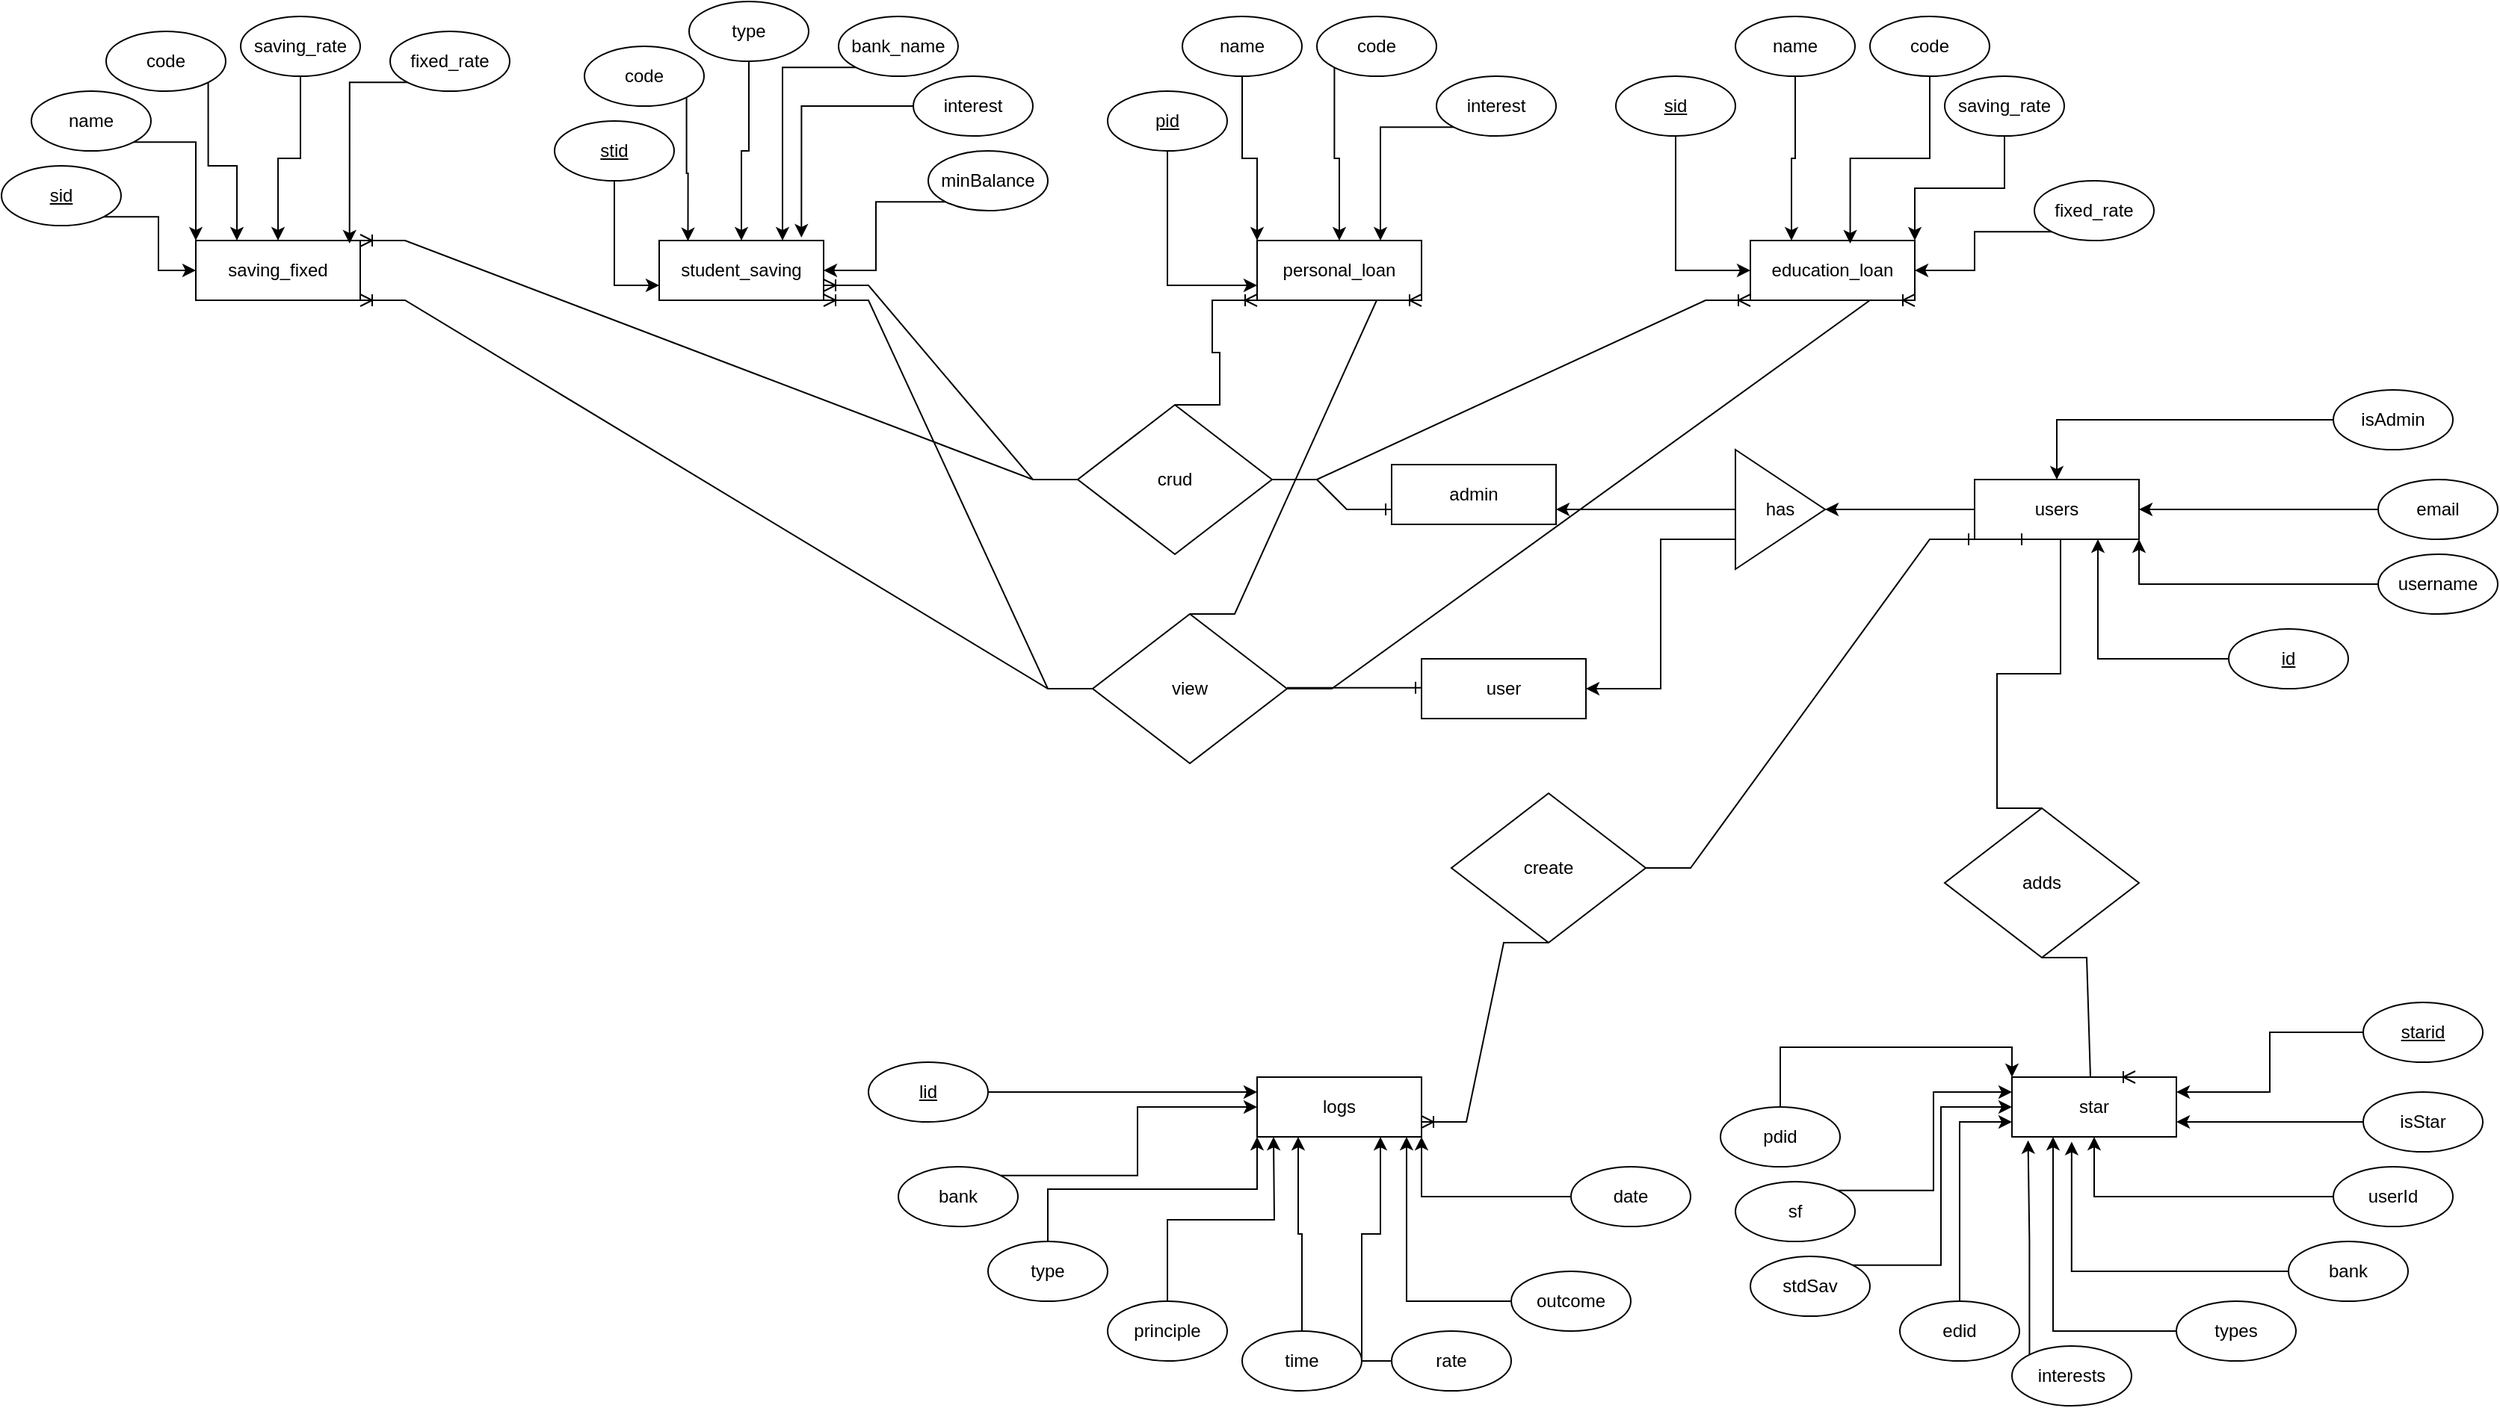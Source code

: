 <mxfile version="22.1.18" type="device">
  <diagram name="Page-1" id="01w08jtkryQKAGQFtI3G">
    <mxGraphModel dx="1290" dy="623" grid="1" gridSize="10" guides="1" tooltips="1" connect="1" arrows="1" fold="1" page="1" pageScale="1" pageWidth="850" pageHeight="1100" math="0" shadow="0">
      <root>
        <mxCell id="0" />
        <mxCell id="1" parent="0" />
        <mxCell id="Kv8froiZScfGqTA3IBXo-1" value="saving_fixed" style="rounded=0;whiteSpace=wrap;html=1;" parent="1" vertex="1">
          <mxGeometry x="140" y="160" width="110" height="40" as="geometry" />
        </mxCell>
        <mxCell id="Kv8froiZScfGqTA3IBXo-2" value="student_saving" style="rounded=0;whiteSpace=wrap;html=1;" parent="1" vertex="1">
          <mxGeometry x="450" y="160" width="110" height="40" as="geometry" />
        </mxCell>
        <mxCell id="Kv8froiZScfGqTA3IBXo-3" value="personal_loan" style="rounded=0;whiteSpace=wrap;html=1;" parent="1" vertex="1">
          <mxGeometry x="850" y="160" width="110" height="40" as="geometry" />
        </mxCell>
        <mxCell id="Kv8froiZScfGqTA3IBXo-4" value="education_loan" style="rounded=0;whiteSpace=wrap;html=1;" parent="1" vertex="1">
          <mxGeometry x="1180" y="160" width="110" height="40" as="geometry" />
        </mxCell>
        <mxCell id="Kv8froiZScfGqTA3IBXo-27" style="edgeStyle=orthogonalEdgeStyle;rounded=0;orthogonalLoop=1;jettySize=auto;html=1;exitX=1;exitY=1;exitDx=0;exitDy=0;entryX=0;entryY=0.5;entryDx=0;entryDy=0;" parent="1" source="Kv8froiZScfGqTA3IBXo-5" target="Kv8froiZScfGqTA3IBXo-1" edge="1">
          <mxGeometry relative="1" as="geometry" />
        </mxCell>
        <mxCell id="Kv8froiZScfGqTA3IBXo-5" value="&lt;u&gt;sid&lt;/u&gt;" style="ellipse;whiteSpace=wrap;html=1;" parent="1" vertex="1">
          <mxGeometry x="10" y="110" width="80" height="40" as="geometry" />
        </mxCell>
        <mxCell id="Kv8froiZScfGqTA3IBXo-6" value="fixed_rate" style="ellipse;whiteSpace=wrap;html=1;" parent="1" vertex="1">
          <mxGeometry x="270" y="20" width="80" height="40" as="geometry" />
        </mxCell>
        <mxCell id="Kv8froiZScfGqTA3IBXo-30" style="edgeStyle=orthogonalEdgeStyle;rounded=0;orthogonalLoop=1;jettySize=auto;html=1;exitX=0.5;exitY=1;exitDx=0;exitDy=0;" parent="1" source="Kv8froiZScfGqTA3IBXo-7" target="Kv8froiZScfGqTA3IBXo-1" edge="1">
          <mxGeometry relative="1" as="geometry" />
        </mxCell>
        <mxCell id="Kv8froiZScfGqTA3IBXo-7" value="saving_rate" style="ellipse;whiteSpace=wrap;html=1;" parent="1" vertex="1">
          <mxGeometry x="170" y="10" width="80" height="40" as="geometry" />
        </mxCell>
        <mxCell id="Kv8froiZScfGqTA3IBXo-29" style="edgeStyle=orthogonalEdgeStyle;rounded=0;orthogonalLoop=1;jettySize=auto;html=1;exitX=1;exitY=1;exitDx=0;exitDy=0;entryX=0.25;entryY=0;entryDx=0;entryDy=0;" parent="1" source="Kv8froiZScfGqTA3IBXo-8" target="Kv8froiZScfGqTA3IBXo-1" edge="1">
          <mxGeometry relative="1" as="geometry" />
        </mxCell>
        <mxCell id="Kv8froiZScfGqTA3IBXo-8" value="code" style="ellipse;whiteSpace=wrap;html=1;" parent="1" vertex="1">
          <mxGeometry x="80" y="20" width="80" height="40" as="geometry" />
        </mxCell>
        <mxCell id="Kv8froiZScfGqTA3IBXo-28" style="edgeStyle=orthogonalEdgeStyle;rounded=0;orthogonalLoop=1;jettySize=auto;html=1;exitX=1;exitY=1;exitDx=0;exitDy=0;entryX=0;entryY=0;entryDx=0;entryDy=0;" parent="1" source="Kv8froiZScfGqTA3IBXo-9" target="Kv8froiZScfGqTA3IBXo-1" edge="1">
          <mxGeometry relative="1" as="geometry" />
        </mxCell>
        <mxCell id="Kv8froiZScfGqTA3IBXo-9" value="name" style="ellipse;whiteSpace=wrap;html=1;" parent="1" vertex="1">
          <mxGeometry x="30" y="60" width="80" height="40" as="geometry" />
        </mxCell>
        <mxCell id="Kv8froiZScfGqTA3IBXo-10" value="interest" style="ellipse;whiteSpace=wrap;html=1;" parent="1" vertex="1">
          <mxGeometry x="620" y="50" width="80" height="40" as="geometry" />
        </mxCell>
        <mxCell id="Kv8froiZScfGqTA3IBXo-35" style="edgeStyle=orthogonalEdgeStyle;rounded=0;orthogonalLoop=1;jettySize=auto;html=1;exitX=0;exitY=1;exitDx=0;exitDy=0;entryX=0.75;entryY=0;entryDx=0;entryDy=0;" parent="1" source="Kv8froiZScfGqTA3IBXo-11" target="Kv8froiZScfGqTA3IBXo-2" edge="1">
          <mxGeometry relative="1" as="geometry" />
        </mxCell>
        <mxCell id="Kv8froiZScfGqTA3IBXo-11" value="bank_name" style="ellipse;whiteSpace=wrap;html=1;" parent="1" vertex="1">
          <mxGeometry x="570" y="10" width="80" height="40" as="geometry" />
        </mxCell>
        <mxCell id="Kv8froiZScfGqTA3IBXo-34" style="edgeStyle=orthogonalEdgeStyle;rounded=0;orthogonalLoop=1;jettySize=auto;html=1;exitX=0.5;exitY=1;exitDx=0;exitDy=0;" parent="1" source="Kv8froiZScfGqTA3IBXo-12" target="Kv8froiZScfGqTA3IBXo-2" edge="1">
          <mxGeometry relative="1" as="geometry" />
        </mxCell>
        <mxCell id="Kv8froiZScfGqTA3IBXo-12" value="type" style="ellipse;whiteSpace=wrap;html=1;" parent="1" vertex="1">
          <mxGeometry x="470" width="80" height="40" as="geometry" />
        </mxCell>
        <mxCell id="Kv8froiZScfGqTA3IBXo-13" value="code" style="ellipse;whiteSpace=wrap;html=1;" parent="1" vertex="1">
          <mxGeometry x="400" y="30" width="80" height="40" as="geometry" />
        </mxCell>
        <mxCell id="Kv8froiZScfGqTA3IBXo-32" style="edgeStyle=orthogonalEdgeStyle;rounded=0;orthogonalLoop=1;jettySize=auto;html=1;exitX=0.5;exitY=1;exitDx=0;exitDy=0;entryX=0;entryY=0.75;entryDx=0;entryDy=0;" parent="1" source="Kv8froiZScfGqTA3IBXo-14" target="Kv8froiZScfGqTA3IBXo-2" edge="1">
          <mxGeometry relative="1" as="geometry" />
        </mxCell>
        <mxCell id="Kv8froiZScfGqTA3IBXo-14" value="&lt;u&gt;stid&lt;/u&gt;" style="ellipse;whiteSpace=wrap;html=1;" parent="1" vertex="1">
          <mxGeometry x="380" y="80" width="80" height="40" as="geometry" />
        </mxCell>
        <mxCell id="Kv8froiZScfGqTA3IBXo-37" style="edgeStyle=orthogonalEdgeStyle;rounded=0;orthogonalLoop=1;jettySize=auto;html=1;exitX=0;exitY=1;exitDx=0;exitDy=0;entryX=1;entryY=0.5;entryDx=0;entryDy=0;" parent="1" source="Kv8froiZScfGqTA3IBXo-15" target="Kv8froiZScfGqTA3IBXo-2" edge="1">
          <mxGeometry relative="1" as="geometry" />
        </mxCell>
        <mxCell id="Kv8froiZScfGqTA3IBXo-15" value="minBalance" style="ellipse;whiteSpace=wrap;html=1;" parent="1" vertex="1">
          <mxGeometry x="630" y="100" width="80" height="40" as="geometry" />
        </mxCell>
        <mxCell id="Kv8froiZScfGqTA3IBXo-40" style="edgeStyle=orthogonalEdgeStyle;rounded=0;orthogonalLoop=1;jettySize=auto;html=1;exitX=0;exitY=1;exitDx=0;exitDy=0;entryX=0.5;entryY=0;entryDx=0;entryDy=0;" parent="1" source="Kv8froiZScfGqTA3IBXo-16" target="Kv8froiZScfGqTA3IBXo-3" edge="1">
          <mxGeometry relative="1" as="geometry" />
        </mxCell>
        <mxCell id="Kv8froiZScfGqTA3IBXo-16" value="code" style="ellipse;whiteSpace=wrap;html=1;" parent="1" vertex="1">
          <mxGeometry x="890" y="10" width="80" height="40" as="geometry" />
        </mxCell>
        <mxCell id="Kv8froiZScfGqTA3IBXo-39" style="edgeStyle=orthogonalEdgeStyle;rounded=0;orthogonalLoop=1;jettySize=auto;html=1;exitX=0.5;exitY=1;exitDx=0;exitDy=0;entryX=0;entryY=0;entryDx=0;entryDy=0;" parent="1" source="Kv8froiZScfGqTA3IBXo-17" target="Kv8froiZScfGqTA3IBXo-3" edge="1">
          <mxGeometry relative="1" as="geometry" />
        </mxCell>
        <mxCell id="Kv8froiZScfGqTA3IBXo-17" value="name" style="ellipse;whiteSpace=wrap;html=1;" parent="1" vertex="1">
          <mxGeometry x="800" y="10" width="80" height="40" as="geometry" />
        </mxCell>
        <mxCell id="Kv8froiZScfGqTA3IBXo-38" style="edgeStyle=orthogonalEdgeStyle;rounded=0;orthogonalLoop=1;jettySize=auto;html=1;exitX=0.5;exitY=1;exitDx=0;exitDy=0;entryX=0;entryY=0.75;entryDx=0;entryDy=0;" parent="1" source="Kv8froiZScfGqTA3IBXo-19" target="Kv8froiZScfGqTA3IBXo-3" edge="1">
          <mxGeometry relative="1" as="geometry" />
        </mxCell>
        <mxCell id="Kv8froiZScfGqTA3IBXo-19" value="&lt;u&gt;pid&lt;/u&gt;" style="ellipse;whiteSpace=wrap;html=1;" parent="1" vertex="1">
          <mxGeometry x="750" y="60" width="80" height="40" as="geometry" />
        </mxCell>
        <mxCell id="Kv8froiZScfGqTA3IBXo-41" style="edgeStyle=orthogonalEdgeStyle;rounded=0;orthogonalLoop=1;jettySize=auto;html=1;exitX=0;exitY=1;exitDx=0;exitDy=0;entryX=0.75;entryY=0;entryDx=0;entryDy=0;" parent="1" source="Kv8froiZScfGqTA3IBXo-20" target="Kv8froiZScfGqTA3IBXo-3" edge="1">
          <mxGeometry relative="1" as="geometry" />
        </mxCell>
        <mxCell id="Kv8froiZScfGqTA3IBXo-20" value="interest" style="ellipse;whiteSpace=wrap;html=1;" parent="1" vertex="1">
          <mxGeometry x="970" y="50" width="80" height="40" as="geometry" />
        </mxCell>
        <mxCell id="Kv8froiZScfGqTA3IBXo-42" style="edgeStyle=orthogonalEdgeStyle;rounded=0;orthogonalLoop=1;jettySize=auto;html=1;exitX=0.5;exitY=1;exitDx=0;exitDy=0;entryX=0;entryY=0.5;entryDx=0;entryDy=0;" parent="1" source="Kv8froiZScfGqTA3IBXo-22" target="Kv8froiZScfGqTA3IBXo-4" edge="1">
          <mxGeometry relative="1" as="geometry" />
        </mxCell>
        <mxCell id="Kv8froiZScfGqTA3IBXo-22" value="&lt;u&gt;sid&lt;/u&gt;" style="ellipse;whiteSpace=wrap;html=1;" parent="1" vertex="1">
          <mxGeometry x="1090" y="50" width="80" height="40" as="geometry" />
        </mxCell>
        <mxCell id="Kv8froiZScfGqTA3IBXo-43" style="edgeStyle=orthogonalEdgeStyle;rounded=0;orthogonalLoop=1;jettySize=auto;html=1;exitX=0.5;exitY=1;exitDx=0;exitDy=0;entryX=0.25;entryY=0;entryDx=0;entryDy=0;" parent="1" source="Kv8froiZScfGqTA3IBXo-23" target="Kv8froiZScfGqTA3IBXo-4" edge="1">
          <mxGeometry relative="1" as="geometry" />
        </mxCell>
        <mxCell id="Kv8froiZScfGqTA3IBXo-23" value="name" style="ellipse;whiteSpace=wrap;html=1;" parent="1" vertex="1">
          <mxGeometry x="1170" y="10" width="80" height="40" as="geometry" />
        </mxCell>
        <mxCell id="Kv8froiZScfGqTA3IBXo-24" value="code" style="ellipse;whiteSpace=wrap;html=1;" parent="1" vertex="1">
          <mxGeometry x="1260" y="10" width="80" height="40" as="geometry" />
        </mxCell>
        <mxCell id="Kv8froiZScfGqTA3IBXo-45" style="edgeStyle=orthogonalEdgeStyle;rounded=0;orthogonalLoop=1;jettySize=auto;html=1;exitX=0.5;exitY=1;exitDx=0;exitDy=0;entryX=1;entryY=0;entryDx=0;entryDy=0;" parent="1" source="Kv8froiZScfGqTA3IBXo-25" target="Kv8froiZScfGqTA3IBXo-4" edge="1">
          <mxGeometry relative="1" as="geometry" />
        </mxCell>
        <mxCell id="Kv8froiZScfGqTA3IBXo-25" value="saving_rate" style="ellipse;whiteSpace=wrap;html=1;" parent="1" vertex="1">
          <mxGeometry x="1310" y="50" width="80" height="40" as="geometry" />
        </mxCell>
        <mxCell id="Kv8froiZScfGqTA3IBXo-46" style="edgeStyle=orthogonalEdgeStyle;rounded=0;orthogonalLoop=1;jettySize=auto;html=1;exitX=0;exitY=1;exitDx=0;exitDy=0;" parent="1" source="Kv8froiZScfGqTA3IBXo-26" target="Kv8froiZScfGqTA3IBXo-4" edge="1">
          <mxGeometry relative="1" as="geometry" />
        </mxCell>
        <mxCell id="Kv8froiZScfGqTA3IBXo-26" value="fixed_rate" style="ellipse;whiteSpace=wrap;html=1;" parent="1" vertex="1">
          <mxGeometry x="1370" y="120" width="80" height="40" as="geometry" />
        </mxCell>
        <mxCell id="Kv8froiZScfGqTA3IBXo-31" style="edgeStyle=orthogonalEdgeStyle;rounded=0;orthogonalLoop=1;jettySize=auto;html=1;exitX=0;exitY=1;exitDx=0;exitDy=0;entryX=0.935;entryY=0.05;entryDx=0;entryDy=0;entryPerimeter=0;" parent="1" source="Kv8froiZScfGqTA3IBXo-6" target="Kv8froiZScfGqTA3IBXo-1" edge="1">
          <mxGeometry relative="1" as="geometry" />
        </mxCell>
        <mxCell id="Kv8froiZScfGqTA3IBXo-33" style="edgeStyle=orthogonalEdgeStyle;rounded=0;orthogonalLoop=1;jettySize=auto;html=1;exitX=1;exitY=1;exitDx=0;exitDy=0;entryX=0.175;entryY=0.01;entryDx=0;entryDy=0;entryPerimeter=0;" parent="1" source="Kv8froiZScfGqTA3IBXo-13" target="Kv8froiZScfGqTA3IBXo-2" edge="1">
          <mxGeometry relative="1" as="geometry" />
        </mxCell>
        <mxCell id="Kv8froiZScfGqTA3IBXo-36" style="edgeStyle=orthogonalEdgeStyle;rounded=0;orthogonalLoop=1;jettySize=auto;html=1;exitX=0;exitY=0.5;exitDx=0;exitDy=0;entryX=0.865;entryY=-0.05;entryDx=0;entryDy=0;entryPerimeter=0;" parent="1" source="Kv8froiZScfGqTA3IBXo-10" target="Kv8froiZScfGqTA3IBXo-2" edge="1">
          <mxGeometry relative="1" as="geometry" />
        </mxCell>
        <mxCell id="Kv8froiZScfGqTA3IBXo-44" style="edgeStyle=orthogonalEdgeStyle;rounded=0;orthogonalLoop=1;jettySize=auto;html=1;exitX=0.5;exitY=1;exitDx=0;exitDy=0;entryX=0.607;entryY=0.05;entryDx=0;entryDy=0;entryPerimeter=0;" parent="1" source="Kv8froiZScfGqTA3IBXo-24" target="Kv8froiZScfGqTA3IBXo-4" edge="1">
          <mxGeometry relative="1" as="geometry" />
        </mxCell>
        <mxCell id="Kv8froiZScfGqTA3IBXo-51" style="edgeStyle=orthogonalEdgeStyle;rounded=0;orthogonalLoop=1;jettySize=auto;html=1;exitX=0;exitY=0.5;exitDx=0;exitDy=0;entryX=1;entryY=0.5;entryDx=0;entryDy=0;" parent="1" source="Kv8froiZScfGqTA3IBXo-49" target="Kv8froiZScfGqTA3IBXo-50" edge="1">
          <mxGeometry relative="1" as="geometry" />
        </mxCell>
        <mxCell id="Kv8froiZScfGqTA3IBXo-49" value="users" style="rounded=0;whiteSpace=wrap;html=1;" parent="1" vertex="1">
          <mxGeometry x="1330" y="320" width="110" height="40" as="geometry" />
        </mxCell>
        <mxCell id="Kv8froiZScfGqTA3IBXo-71" style="edgeStyle=orthogonalEdgeStyle;rounded=0;orthogonalLoop=1;jettySize=auto;html=1;exitX=0;exitY=0.5;exitDx=0;exitDy=0;entryX=1;entryY=0.75;entryDx=0;entryDy=0;" parent="1" source="Kv8froiZScfGqTA3IBXo-50" target="Kv8froiZScfGqTA3IBXo-53" edge="1">
          <mxGeometry relative="1" as="geometry" />
        </mxCell>
        <mxCell id="Kv8froiZScfGqTA3IBXo-89" style="edgeStyle=orthogonalEdgeStyle;rounded=0;orthogonalLoop=1;jettySize=auto;html=1;exitX=0.5;exitY=1;exitDx=0;exitDy=0;entryX=1;entryY=0.5;entryDx=0;entryDy=0;" parent="1" source="Kv8froiZScfGqTA3IBXo-50" target="Kv8froiZScfGqTA3IBXo-52" edge="1">
          <mxGeometry relative="1" as="geometry" />
        </mxCell>
        <mxCell id="Kv8froiZScfGqTA3IBXo-50" value="has" style="triangle;whiteSpace=wrap;html=1;rotation=0;" parent="1" vertex="1">
          <mxGeometry x="1170" y="300" width="60" height="80" as="geometry" />
        </mxCell>
        <mxCell id="Kv8froiZScfGqTA3IBXo-52" value="user" style="rounded=0;whiteSpace=wrap;html=1;" parent="1" vertex="1">
          <mxGeometry x="960" y="440" width="110" height="40" as="geometry" />
        </mxCell>
        <mxCell id="Kv8froiZScfGqTA3IBXo-53" value="admin" style="rounded=0;whiteSpace=wrap;html=1;" parent="1" vertex="1">
          <mxGeometry x="940" y="310" width="110" height="40" as="geometry" />
        </mxCell>
        <mxCell id="Kv8froiZScfGqTA3IBXo-57" value="crud" style="rhombus;whiteSpace=wrap;html=1;rounded=0;" parent="1" vertex="1">
          <mxGeometry x="730" y="270" width="130" height="100" as="geometry" />
        </mxCell>
        <mxCell id="Kv8froiZScfGqTA3IBXo-59" value="view" style="rhombus;whiteSpace=wrap;html=1;rounded=0;" parent="1" vertex="1">
          <mxGeometry x="740" y="410" width="130" height="100" as="geometry" />
        </mxCell>
        <mxCell id="Kv8froiZScfGqTA3IBXo-65" value="" style="edgeStyle=entityRelationEdgeStyle;fontSize=12;html=1;endArrow=ERone;endFill=1;rounded=0;exitX=1;exitY=0.5;exitDx=0;exitDy=0;entryX=0;entryY=0.75;entryDx=0;entryDy=0;" parent="1" source="Kv8froiZScfGqTA3IBXo-57" edge="1" target="Kv8froiZScfGqTA3IBXo-53">
          <mxGeometry width="100" height="100" relative="1" as="geometry">
            <mxPoint x="870" y="339.33" as="sourcePoint" />
            <mxPoint x="930" y="340" as="targetPoint" />
          </mxGeometry>
        </mxCell>
        <mxCell id="Kv8froiZScfGqTA3IBXo-67" value="" style="edgeStyle=entityRelationEdgeStyle;fontSize=12;html=1;endArrow=ERoneToMany;rounded=0;entryX=1;entryY=1;entryDx=0;entryDy=0;exitX=0;exitY=0.5;exitDx=0;exitDy=0;" parent="1" source="Kv8froiZScfGqTA3IBXo-59" target="Kv8froiZScfGqTA3IBXo-1" edge="1">
          <mxGeometry width="100" height="100" relative="1" as="geometry">
            <mxPoint x="960" y="430" as="sourcePoint" />
            <mxPoint x="1060" y="330" as="targetPoint" />
            <Array as="points">
              <mxPoint x="720" y="440" />
              <mxPoint x="250" y="200" />
              <mxPoint x="260" y="200" />
            </Array>
          </mxGeometry>
        </mxCell>
        <mxCell id="Kv8froiZScfGqTA3IBXo-68" value="" style="edgeStyle=entityRelationEdgeStyle;fontSize=12;html=1;endArrow=ERone;endFill=1;rounded=0;exitX=1;exitY=0.5;exitDx=0;exitDy=0;" parent="1" edge="1">
          <mxGeometry width="100" height="100" relative="1" as="geometry">
            <mxPoint x="870" y="459.33" as="sourcePoint" />
            <mxPoint x="960" y="459.33" as="targetPoint" />
          </mxGeometry>
        </mxCell>
        <mxCell id="Kv8froiZScfGqTA3IBXo-69" value="" style="edgeStyle=entityRelationEdgeStyle;fontSize=12;html=1;endArrow=ERoneToMany;rounded=0;entryX=1;entryY=0;entryDx=0;entryDy=0;exitX=0;exitY=0.5;exitDx=0;exitDy=0;" parent="1" source="Kv8froiZScfGqTA3IBXo-57" target="Kv8froiZScfGqTA3IBXo-1" edge="1">
          <mxGeometry width="100" height="100" relative="1" as="geometry">
            <mxPoint x="750" y="470" as="sourcePoint" />
            <mxPoint x="260" y="210" as="targetPoint" />
            <Array as="points">
              <mxPoint x="730" y="450" />
              <mxPoint x="260" y="210" />
              <mxPoint x="270" y="210" />
            </Array>
          </mxGeometry>
        </mxCell>
        <mxCell id="Kv8froiZScfGqTA3IBXo-72" value="" style="edgeStyle=entityRelationEdgeStyle;fontSize=12;html=1;endArrow=ERoneToMany;rounded=0;entryX=1;entryY=1;entryDx=0;entryDy=0;exitX=0;exitY=0.5;exitDx=0;exitDy=0;" parent="1" source="Kv8froiZScfGqTA3IBXo-59" target="Kv8froiZScfGqTA3IBXo-2" edge="1">
          <mxGeometry width="100" height="100" relative="1" as="geometry">
            <mxPoint x="760" y="480" as="sourcePoint" />
            <mxPoint x="270" y="220" as="targetPoint" />
            <Array as="points">
              <mxPoint x="740" y="460" />
              <mxPoint x="270" y="220" />
              <mxPoint x="580" y="220" />
              <mxPoint x="560" y="200" />
              <mxPoint x="550" y="200" />
              <mxPoint x="560" y="200" />
              <mxPoint x="280" y="220" />
            </Array>
          </mxGeometry>
        </mxCell>
        <mxCell id="Kv8froiZScfGqTA3IBXo-73" value="" style="edgeStyle=entityRelationEdgeStyle;fontSize=12;html=1;endArrow=ERoneToMany;rounded=0;entryX=1;entryY=0.75;entryDx=0;entryDy=0;exitX=0;exitY=0.5;exitDx=0;exitDy=0;" parent="1" source="Kv8froiZScfGqTA3IBXo-57" target="Kv8froiZScfGqTA3IBXo-2" edge="1">
          <mxGeometry width="100" height="100" relative="1" as="geometry">
            <mxPoint x="770" y="490" as="sourcePoint" />
            <mxPoint x="280" y="230" as="targetPoint" />
            <Array as="points">
              <mxPoint x="750" y="470" />
              <mxPoint x="280" y="230" />
              <mxPoint x="290" y="230" />
            </Array>
          </mxGeometry>
        </mxCell>
        <mxCell id="Kv8froiZScfGqTA3IBXo-74" value="" style="edgeStyle=entityRelationEdgeStyle;fontSize=12;html=1;endArrow=ERoneToMany;rounded=0;entryX=1;entryY=1;entryDx=0;entryDy=0;exitX=0.5;exitY=0;exitDx=0;exitDy=0;" parent="1" source="Kv8froiZScfGqTA3IBXo-59" target="Kv8froiZScfGqTA3IBXo-3" edge="1">
          <mxGeometry width="100" height="100" relative="1" as="geometry">
            <mxPoint x="780" y="500" as="sourcePoint" />
            <mxPoint x="290" y="240" as="targetPoint" />
            <Array as="points">
              <mxPoint x="760" y="480" />
              <mxPoint x="290" y="240" />
              <mxPoint x="300" y="240" />
            </Array>
          </mxGeometry>
        </mxCell>
        <mxCell id="Kv8froiZScfGqTA3IBXo-75" value="" style="edgeStyle=entityRelationEdgeStyle;fontSize=12;html=1;endArrow=ERoneToMany;rounded=0;entryX=0;entryY=1;entryDx=0;entryDy=0;exitX=0.5;exitY=0;exitDx=0;exitDy=0;" parent="1" source="Kv8froiZScfGqTA3IBXo-57" target="Kv8froiZScfGqTA3IBXo-3" edge="1">
          <mxGeometry width="100" height="100" relative="1" as="geometry">
            <mxPoint x="740" y="350" as="sourcePoint" />
            <mxPoint x="570" y="200" as="targetPoint" />
            <Array as="points">
              <mxPoint x="760" y="480" />
              <mxPoint x="290" y="240" />
              <mxPoint x="300" y="240" />
              <mxPoint x="840" y="200" />
              <mxPoint x="860" y="200" />
            </Array>
          </mxGeometry>
        </mxCell>
        <mxCell id="Kv8froiZScfGqTA3IBXo-76" value="" style="edgeStyle=entityRelationEdgeStyle;fontSize=12;html=1;endArrow=ERoneToMany;rounded=0;entryX=1;entryY=1;entryDx=0;entryDy=0;exitX=1;exitY=0.5;exitDx=0;exitDy=0;" parent="1" source="Kv8froiZScfGqTA3IBXo-59" target="Kv8froiZScfGqTA3IBXo-4" edge="1">
          <mxGeometry width="100" height="100" relative="1" as="geometry">
            <mxPoint x="815" y="420" as="sourcePoint" />
            <mxPoint x="970" y="210" as="targetPoint" />
            <Array as="points">
              <mxPoint x="770" y="490" />
              <mxPoint x="1350" y="450" />
              <mxPoint x="1200" y="220" />
              <mxPoint x="1130" y="380" />
              <mxPoint x="1080" y="350" />
              <mxPoint x="1100" y="360" />
              <mxPoint x="300" y="250" />
              <mxPoint x="310" y="250" />
            </Array>
          </mxGeometry>
        </mxCell>
        <mxCell id="Kv8froiZScfGqTA3IBXo-78" value="" style="edgeStyle=entityRelationEdgeStyle;fontSize=12;html=1;endArrow=ERoneToMany;rounded=0;entryX=0;entryY=1;entryDx=0;entryDy=0;" parent="1" target="Kv8froiZScfGqTA3IBXo-4" edge="1" source="Kv8froiZScfGqTA3IBXo-57">
          <mxGeometry width="100" height="100" relative="1" as="geometry">
            <mxPoint x="1000" y="310" as="sourcePoint" />
            <mxPoint x="970" y="210" as="targetPoint" />
            <Array as="points">
              <mxPoint x="900" y="290" />
              <mxPoint x="1000" y="210" />
              <mxPoint x="770" y="490" />
              <mxPoint x="970" y="200" />
              <mxPoint x="990" y="240" />
              <mxPoint x="300" y="250" />
              <mxPoint x="310" y="250" />
            </Array>
          </mxGeometry>
        </mxCell>
        <mxCell id="Kv8froiZScfGqTA3IBXo-86" style="edgeStyle=orthogonalEdgeStyle;rounded=0;orthogonalLoop=1;jettySize=auto;html=1;exitX=0;exitY=0.5;exitDx=0;exitDy=0;" parent="1" source="Kv8froiZScfGqTA3IBXo-80" target="Kv8froiZScfGqTA3IBXo-49" edge="1">
          <mxGeometry relative="1" as="geometry" />
        </mxCell>
        <mxCell id="Kv8froiZScfGqTA3IBXo-80" value="email" style="ellipse;whiteSpace=wrap;html=1;" parent="1" vertex="1">
          <mxGeometry x="1600" y="320" width="80" height="40" as="geometry" />
        </mxCell>
        <mxCell id="Kv8froiZScfGqTA3IBXo-87" style="edgeStyle=orthogonalEdgeStyle;rounded=0;orthogonalLoop=1;jettySize=auto;html=1;exitX=0;exitY=0.5;exitDx=0;exitDy=0;entryX=1;entryY=1;entryDx=0;entryDy=0;" parent="1" source="Kv8froiZScfGqTA3IBXo-81" target="Kv8froiZScfGqTA3IBXo-49" edge="1">
          <mxGeometry relative="1" as="geometry" />
        </mxCell>
        <mxCell id="Kv8froiZScfGqTA3IBXo-81" value="username" style="ellipse;whiteSpace=wrap;html=1;" parent="1" vertex="1">
          <mxGeometry x="1600" y="370" width="80" height="40" as="geometry" />
        </mxCell>
        <mxCell id="Kv8froiZScfGqTA3IBXo-100" style="edgeStyle=orthogonalEdgeStyle;rounded=0;orthogonalLoop=1;jettySize=auto;html=1;exitX=0;exitY=0.5;exitDx=0;exitDy=0;entryX=0.75;entryY=1;entryDx=0;entryDy=0;" parent="1" source="Kv8froiZScfGqTA3IBXo-82" target="Kv8froiZScfGqTA3IBXo-49" edge="1">
          <mxGeometry relative="1" as="geometry" />
        </mxCell>
        <mxCell id="Kv8froiZScfGqTA3IBXo-82" value="&lt;u&gt;id&lt;/u&gt;" style="ellipse;whiteSpace=wrap;html=1;" parent="1" vertex="1">
          <mxGeometry x="1500" y="420" width="80" height="40" as="geometry" />
        </mxCell>
        <mxCell id="Kv8froiZScfGqTA3IBXo-84" style="edgeStyle=orthogonalEdgeStyle;rounded=0;orthogonalLoop=1;jettySize=auto;html=1;exitX=0;exitY=0.5;exitDx=0;exitDy=0;" parent="1" source="Kv8froiZScfGqTA3IBXo-83" target="Kv8froiZScfGqTA3IBXo-49" edge="1">
          <mxGeometry relative="1" as="geometry" />
        </mxCell>
        <mxCell id="Kv8froiZScfGqTA3IBXo-83" value="isAdmin" style="ellipse;whiteSpace=wrap;html=1;" parent="1" vertex="1">
          <mxGeometry x="1570" y="260" width="80" height="40" as="geometry" />
        </mxCell>
        <mxCell id="Kv8froiZScfGqTA3IBXo-90" value="star" style="rounded=0;whiteSpace=wrap;html=1;" parent="1" vertex="1">
          <mxGeometry x="1355" y="720" width="110" height="40" as="geometry" />
        </mxCell>
        <mxCell id="Kv8froiZScfGqTA3IBXo-91" value="logs" style="rounded=0;whiteSpace=wrap;html=1;" parent="1" vertex="1">
          <mxGeometry x="850" y="720" width="110" height="40" as="geometry" />
        </mxCell>
        <mxCell id="Kv8froiZScfGqTA3IBXo-92" value="adds" style="rhombus;whiteSpace=wrap;html=1;rounded=0;" parent="1" vertex="1">
          <mxGeometry x="1310" y="540" width="130" height="100" as="geometry" />
        </mxCell>
        <mxCell id="Kv8froiZScfGqTA3IBXo-93" value="create" style="rhombus;whiteSpace=wrap;html=1;rounded=0;" parent="1" vertex="1">
          <mxGeometry x="980" y="530" width="130" height="100" as="geometry" />
        </mxCell>
        <mxCell id="Kv8froiZScfGqTA3IBXo-95" value="" style="edgeStyle=entityRelationEdgeStyle;fontSize=12;html=1;endArrow=ERone;endFill=1;rounded=0;exitX=1;exitY=0.5;exitDx=0;exitDy=0;entryX=0;entryY=1;entryDx=0;entryDy=0;" parent="1" source="Kv8froiZScfGqTA3IBXo-93" target="Kv8froiZScfGqTA3IBXo-49" edge="1">
          <mxGeometry width="100" height="100" relative="1" as="geometry">
            <mxPoint x="870" y="350" as="sourcePoint" />
            <mxPoint x="940" y="350" as="targetPoint" />
            <Array as="points">
              <mxPoint x="1190" y="500" />
              <mxPoint x="1200" y="480" />
            </Array>
          </mxGeometry>
        </mxCell>
        <mxCell id="Kv8froiZScfGqTA3IBXo-96" value="" style="edgeStyle=entityRelationEdgeStyle;fontSize=12;html=1;endArrow=ERoneToMany;rounded=0;exitX=0.5;exitY=1;exitDx=0;exitDy=0;entryX=1;entryY=0.75;entryDx=0;entryDy=0;" parent="1" source="Kv8froiZScfGqTA3IBXo-93" target="Kv8froiZScfGqTA3IBXo-91" edge="1">
          <mxGeometry width="100" height="100" relative="1" as="geometry">
            <mxPoint x="880" y="470" as="sourcePoint" />
            <mxPoint x="970" y="800" as="targetPoint" />
            <Array as="points">
              <mxPoint x="780" y="500" />
              <mxPoint x="1360" y="460" />
              <mxPoint x="1210" y="230" />
              <mxPoint x="1140" y="390" />
              <mxPoint x="1090" y="360" />
              <mxPoint x="1110" y="370" />
              <mxPoint x="310" y="260" />
              <mxPoint x="320" y="260" />
            </Array>
          </mxGeometry>
        </mxCell>
        <mxCell id="Kv8froiZScfGqTA3IBXo-97" value="" style="edgeStyle=entityRelationEdgeStyle;fontSize=12;html=1;endArrow=ERoneToMany;rounded=0;exitX=0.5;exitY=1;exitDx=0;exitDy=0;entryX=0.75;entryY=0;entryDx=0;entryDy=0;" parent="1" source="Kv8froiZScfGqTA3IBXo-92" target="Kv8froiZScfGqTA3IBXo-90" edge="1">
          <mxGeometry width="100" height="100" relative="1" as="geometry">
            <mxPoint x="1055" y="640" as="sourcePoint" />
            <mxPoint x="970" y="760" as="targetPoint" />
            <Array as="points">
              <mxPoint x="790" y="510" />
              <mxPoint x="1370" y="470" />
              <mxPoint x="1220" y="240" />
              <mxPoint x="1150" y="400" />
              <mxPoint x="1100" y="370" />
              <mxPoint x="1120" y="380" />
              <mxPoint x="320" y="270" />
              <mxPoint x="330" y="270" />
            </Array>
          </mxGeometry>
        </mxCell>
        <mxCell id="Kv8froiZScfGqTA3IBXo-98" value="" style="edgeStyle=entityRelationEdgeStyle;fontSize=12;html=1;endArrow=ERone;endFill=1;rounded=0;exitX=0.5;exitY=0;exitDx=0;exitDy=0;entryX=0.25;entryY=1;entryDx=0;entryDy=0;" parent="1" source="Kv8froiZScfGqTA3IBXo-92" target="Kv8froiZScfGqTA3IBXo-49" edge="1">
          <mxGeometry width="100" height="100" relative="1" as="geometry">
            <mxPoint x="1120" y="590" as="sourcePoint" />
            <mxPoint x="1370" y="410" as="targetPoint" />
            <Array as="points">
              <mxPoint x="1200" y="510" />
              <mxPoint x="1210" y="490" />
            </Array>
          </mxGeometry>
        </mxCell>
        <mxCell id="Kv8froiZScfGqTA3IBXo-119" style="edgeStyle=orthogonalEdgeStyle;rounded=0;orthogonalLoop=1;jettySize=auto;html=1;exitX=0;exitY=0.5;exitDx=0;exitDy=0;entryX=0.75;entryY=1;entryDx=0;entryDy=0;" parent="1" source="Kv8froiZScfGqTA3IBXo-101" target="Kv8froiZScfGqTA3IBXo-91" edge="1">
          <mxGeometry relative="1" as="geometry" />
        </mxCell>
        <mxCell id="Kv8froiZScfGqTA3IBXo-101" value="rate" style="ellipse;whiteSpace=wrap;html=1;" parent="1" vertex="1">
          <mxGeometry x="940" y="890" width="80" height="40" as="geometry" />
        </mxCell>
        <mxCell id="Kv8froiZScfGqTA3IBXo-115" style="edgeStyle=orthogonalEdgeStyle;rounded=0;orthogonalLoop=1;jettySize=auto;html=1;exitX=0.5;exitY=0;exitDx=0;exitDy=0;entryX=0.25;entryY=1;entryDx=0;entryDy=0;" parent="1" source="Kv8froiZScfGqTA3IBXo-102" target="Kv8froiZScfGqTA3IBXo-91" edge="1">
          <mxGeometry relative="1" as="geometry" />
        </mxCell>
        <mxCell id="Kv8froiZScfGqTA3IBXo-102" value="time" style="ellipse;whiteSpace=wrap;html=1;" parent="1" vertex="1">
          <mxGeometry x="840" y="890" width="80" height="40" as="geometry" />
        </mxCell>
        <mxCell id="Kv8froiZScfGqTA3IBXo-103" value="principle" style="ellipse;whiteSpace=wrap;html=1;" parent="1" vertex="1">
          <mxGeometry x="750" y="870" width="80" height="40" as="geometry" />
        </mxCell>
        <mxCell id="Kv8froiZScfGqTA3IBXo-112" style="edgeStyle=orthogonalEdgeStyle;rounded=0;orthogonalLoop=1;jettySize=auto;html=1;exitX=0.5;exitY=0;exitDx=0;exitDy=0;entryX=0;entryY=1;entryDx=0;entryDy=0;" parent="1" source="Kv8froiZScfGqTA3IBXo-104" target="Kv8froiZScfGqTA3IBXo-91" edge="1">
          <mxGeometry relative="1" as="geometry" />
        </mxCell>
        <mxCell id="Kv8froiZScfGqTA3IBXo-104" value="type" style="ellipse;whiteSpace=wrap;html=1;" parent="1" vertex="1">
          <mxGeometry x="670" y="830" width="80" height="40" as="geometry" />
        </mxCell>
        <mxCell id="Kv8froiZScfGqTA3IBXo-113" style="edgeStyle=orthogonalEdgeStyle;rounded=0;orthogonalLoop=1;jettySize=auto;html=1;exitX=1;exitY=0;exitDx=0;exitDy=0;entryX=0;entryY=0.5;entryDx=0;entryDy=0;" parent="1" source="Kv8froiZScfGqTA3IBXo-105" target="Kv8froiZScfGqTA3IBXo-91" edge="1">
          <mxGeometry relative="1" as="geometry" />
        </mxCell>
        <mxCell id="Kv8froiZScfGqTA3IBXo-105" value="bank" style="ellipse;whiteSpace=wrap;html=1;" parent="1" vertex="1">
          <mxGeometry x="610" y="780" width="80" height="40" as="geometry" />
        </mxCell>
        <mxCell id="Kv8froiZScfGqTA3IBXo-109" style="edgeStyle=orthogonalEdgeStyle;rounded=0;orthogonalLoop=1;jettySize=auto;html=1;exitX=1;exitY=0.5;exitDx=0;exitDy=0;entryX=0;entryY=0.25;entryDx=0;entryDy=0;" parent="1" source="Kv8froiZScfGqTA3IBXo-106" target="Kv8froiZScfGqTA3IBXo-91" edge="1">
          <mxGeometry relative="1" as="geometry" />
        </mxCell>
        <mxCell id="Kv8froiZScfGqTA3IBXo-106" value="&lt;u&gt;lid&lt;/u&gt;" style="ellipse;whiteSpace=wrap;html=1;" parent="1" vertex="1">
          <mxGeometry x="590" y="710" width="80" height="40" as="geometry" />
        </mxCell>
        <mxCell id="Kv8froiZScfGqTA3IBXo-107" value="outcome" style="ellipse;whiteSpace=wrap;html=1;" parent="1" vertex="1">
          <mxGeometry x="1020" y="850" width="80" height="40" as="geometry" />
        </mxCell>
        <mxCell id="Kv8froiZScfGqTA3IBXo-118" style="edgeStyle=orthogonalEdgeStyle;rounded=0;orthogonalLoop=1;jettySize=auto;html=1;exitX=0;exitY=0.5;exitDx=0;exitDy=0;entryX=1;entryY=1;entryDx=0;entryDy=0;" parent="1" source="Kv8froiZScfGqTA3IBXo-108" target="Kv8froiZScfGqTA3IBXo-91" edge="1">
          <mxGeometry relative="1" as="geometry" />
        </mxCell>
        <mxCell id="Kv8froiZScfGqTA3IBXo-108" value="date" style="ellipse;whiteSpace=wrap;html=1;" parent="1" vertex="1">
          <mxGeometry x="1060" y="780" width="80" height="40" as="geometry" />
        </mxCell>
        <mxCell id="Kv8froiZScfGqTA3IBXo-114" style="edgeStyle=orthogonalEdgeStyle;rounded=0;orthogonalLoop=1;jettySize=auto;html=1;exitX=0.5;exitY=0;exitDx=0;exitDy=0;" parent="1" source="Kv8froiZScfGqTA3IBXo-103" edge="1">
          <mxGeometry relative="1" as="geometry">
            <mxPoint x="861" y="760" as="targetPoint" />
          </mxGeometry>
        </mxCell>
        <mxCell id="Kv8froiZScfGqTA3IBXo-117" style="edgeStyle=orthogonalEdgeStyle;rounded=0;orthogonalLoop=1;jettySize=auto;html=1;exitX=0;exitY=0.5;exitDx=0;exitDy=0;entryX=0.909;entryY=1;entryDx=0;entryDy=0;entryPerimeter=0;" parent="1" source="Kv8froiZScfGqTA3IBXo-107" target="Kv8froiZScfGqTA3IBXo-91" edge="1">
          <mxGeometry relative="1" as="geometry" />
        </mxCell>
        <mxCell id="Kv8froiZScfGqTA3IBXo-138" style="edgeStyle=orthogonalEdgeStyle;rounded=0;orthogonalLoop=1;jettySize=auto;html=1;exitX=0;exitY=0.5;exitDx=0;exitDy=0;entryX=0.25;entryY=1;entryDx=0;entryDy=0;" parent="1" source="Kv8froiZScfGqTA3IBXo-121" target="Kv8froiZScfGqTA3IBXo-90" edge="1">
          <mxGeometry relative="1" as="geometry" />
        </mxCell>
        <mxCell id="Kv8froiZScfGqTA3IBXo-121" value="types" style="ellipse;whiteSpace=wrap;html=1;" parent="1" vertex="1">
          <mxGeometry x="1465" y="870" width="80" height="40" as="geometry" />
        </mxCell>
        <mxCell id="Kv8froiZScfGqTA3IBXo-122" value="bank" style="ellipse;whiteSpace=wrap;html=1;" parent="1" vertex="1">
          <mxGeometry x="1540" y="830" width="80" height="40" as="geometry" />
        </mxCell>
        <mxCell id="Kv8froiZScfGqTA3IBXo-140" style="edgeStyle=orthogonalEdgeStyle;rounded=0;orthogonalLoop=1;jettySize=auto;html=1;exitX=0;exitY=0.5;exitDx=0;exitDy=0;entryX=0.5;entryY=1;entryDx=0;entryDy=0;" parent="1" source="Kv8froiZScfGqTA3IBXo-123" target="Kv8froiZScfGqTA3IBXo-90" edge="1">
          <mxGeometry relative="1" as="geometry" />
        </mxCell>
        <mxCell id="Kv8froiZScfGqTA3IBXo-123" value="userId" style="ellipse;whiteSpace=wrap;html=1;" parent="1" vertex="1">
          <mxGeometry x="1570" y="780" width="80" height="40" as="geometry" />
        </mxCell>
        <mxCell id="Kv8froiZScfGqTA3IBXo-141" style="edgeStyle=orthogonalEdgeStyle;rounded=0;orthogonalLoop=1;jettySize=auto;html=1;exitX=0;exitY=0.5;exitDx=0;exitDy=0;entryX=1;entryY=0.75;entryDx=0;entryDy=0;" parent="1" source="Kv8froiZScfGqTA3IBXo-124" target="Kv8froiZScfGqTA3IBXo-90" edge="1">
          <mxGeometry relative="1" as="geometry" />
        </mxCell>
        <mxCell id="Kv8froiZScfGqTA3IBXo-124" value="isStar" style="ellipse;whiteSpace=wrap;html=1;" parent="1" vertex="1">
          <mxGeometry x="1590" y="730" width="80" height="40" as="geometry" />
        </mxCell>
        <mxCell id="Kv8froiZScfGqTA3IBXo-142" style="edgeStyle=orthogonalEdgeStyle;rounded=0;orthogonalLoop=1;jettySize=auto;html=1;exitX=0;exitY=0.5;exitDx=0;exitDy=0;entryX=1;entryY=0.25;entryDx=0;entryDy=0;" parent="1" source="Kv8froiZScfGqTA3IBXo-125" target="Kv8froiZScfGqTA3IBXo-90" edge="1">
          <mxGeometry relative="1" as="geometry" />
        </mxCell>
        <mxCell id="Kv8froiZScfGqTA3IBXo-125" value="&lt;u&gt;starid&lt;/u&gt;" style="ellipse;whiteSpace=wrap;html=1;" parent="1" vertex="1">
          <mxGeometry x="1590" y="670" width="80" height="40" as="geometry" />
        </mxCell>
        <mxCell id="Kv8froiZScfGqTA3IBXo-131" style="edgeStyle=orthogonalEdgeStyle;rounded=0;orthogonalLoop=1;jettySize=auto;html=1;exitX=0.5;exitY=0;exitDx=0;exitDy=0;entryX=0;entryY=0;entryDx=0;entryDy=0;" parent="1" source="Kv8froiZScfGqTA3IBXo-126" target="Kv8froiZScfGqTA3IBXo-90" edge="1">
          <mxGeometry relative="1" as="geometry" />
        </mxCell>
        <mxCell id="Kv8froiZScfGqTA3IBXo-126" value="pdid" style="ellipse;whiteSpace=wrap;html=1;" parent="1" vertex="1">
          <mxGeometry x="1160" y="740" width="80" height="40" as="geometry" />
        </mxCell>
        <mxCell id="Kv8froiZScfGqTA3IBXo-133" style="edgeStyle=orthogonalEdgeStyle;rounded=0;orthogonalLoop=1;jettySize=auto;html=1;exitX=1;exitY=0;exitDx=0;exitDy=0;entryX=0;entryY=0.25;entryDx=0;entryDy=0;" parent="1" source="Kv8froiZScfGqTA3IBXo-127" target="Kv8froiZScfGqTA3IBXo-90" edge="1">
          <mxGeometry relative="1" as="geometry" />
        </mxCell>
        <mxCell id="Kv8froiZScfGqTA3IBXo-127" value="sf" style="ellipse;whiteSpace=wrap;html=1;" parent="1" vertex="1">
          <mxGeometry x="1170" y="790" width="80" height="40" as="geometry" />
        </mxCell>
        <mxCell id="Kv8froiZScfGqTA3IBXo-128" value="interests" style="ellipse;whiteSpace=wrap;html=1;" parent="1" vertex="1">
          <mxGeometry x="1355" y="900" width="80" height="40" as="geometry" />
        </mxCell>
        <mxCell id="Kv8froiZScfGqTA3IBXo-135" style="edgeStyle=orthogonalEdgeStyle;rounded=0;orthogonalLoop=1;jettySize=auto;html=1;exitX=1;exitY=0;exitDx=0;exitDy=0;entryX=0;entryY=0.5;entryDx=0;entryDy=0;" parent="1" source="Kv8froiZScfGqTA3IBXo-129" target="Kv8froiZScfGqTA3IBXo-90" edge="1">
          <mxGeometry relative="1" as="geometry" />
        </mxCell>
        <mxCell id="Kv8froiZScfGqTA3IBXo-129" value="stdSav" style="ellipse;whiteSpace=wrap;html=1;" parent="1" vertex="1">
          <mxGeometry x="1180" y="840" width="80" height="40" as="geometry" />
        </mxCell>
        <mxCell id="Kv8froiZScfGqTA3IBXo-136" style="edgeStyle=orthogonalEdgeStyle;rounded=0;orthogonalLoop=1;jettySize=auto;html=1;exitX=0.5;exitY=0;exitDx=0;exitDy=0;entryX=0;entryY=0.75;entryDx=0;entryDy=0;" parent="1" source="Kv8froiZScfGqTA3IBXo-130" target="Kv8froiZScfGqTA3IBXo-90" edge="1">
          <mxGeometry relative="1" as="geometry" />
        </mxCell>
        <mxCell id="Kv8froiZScfGqTA3IBXo-130" value="edid" style="ellipse;whiteSpace=wrap;html=1;" parent="1" vertex="1">
          <mxGeometry x="1280" y="870" width="80" height="40" as="geometry" />
        </mxCell>
        <mxCell id="Kv8froiZScfGqTA3IBXo-137" style="edgeStyle=orthogonalEdgeStyle;rounded=0;orthogonalLoop=1;jettySize=auto;html=1;exitX=0;exitY=0;exitDx=0;exitDy=0;entryX=0.098;entryY=1.059;entryDx=0;entryDy=0;entryPerimeter=0;" parent="1" source="Kv8froiZScfGqTA3IBXo-128" target="Kv8froiZScfGqTA3IBXo-90" edge="1">
          <mxGeometry relative="1" as="geometry" />
        </mxCell>
        <mxCell id="Kv8froiZScfGqTA3IBXo-139" style="edgeStyle=orthogonalEdgeStyle;rounded=0;orthogonalLoop=1;jettySize=auto;html=1;exitX=0;exitY=0.5;exitDx=0;exitDy=0;entryX=0.363;entryY=1.082;entryDx=0;entryDy=0;entryPerimeter=0;" parent="1" source="Kv8froiZScfGqTA3IBXo-122" target="Kv8froiZScfGqTA3IBXo-90" edge="1">
          <mxGeometry relative="1" as="geometry" />
        </mxCell>
      </root>
    </mxGraphModel>
  </diagram>
</mxfile>
